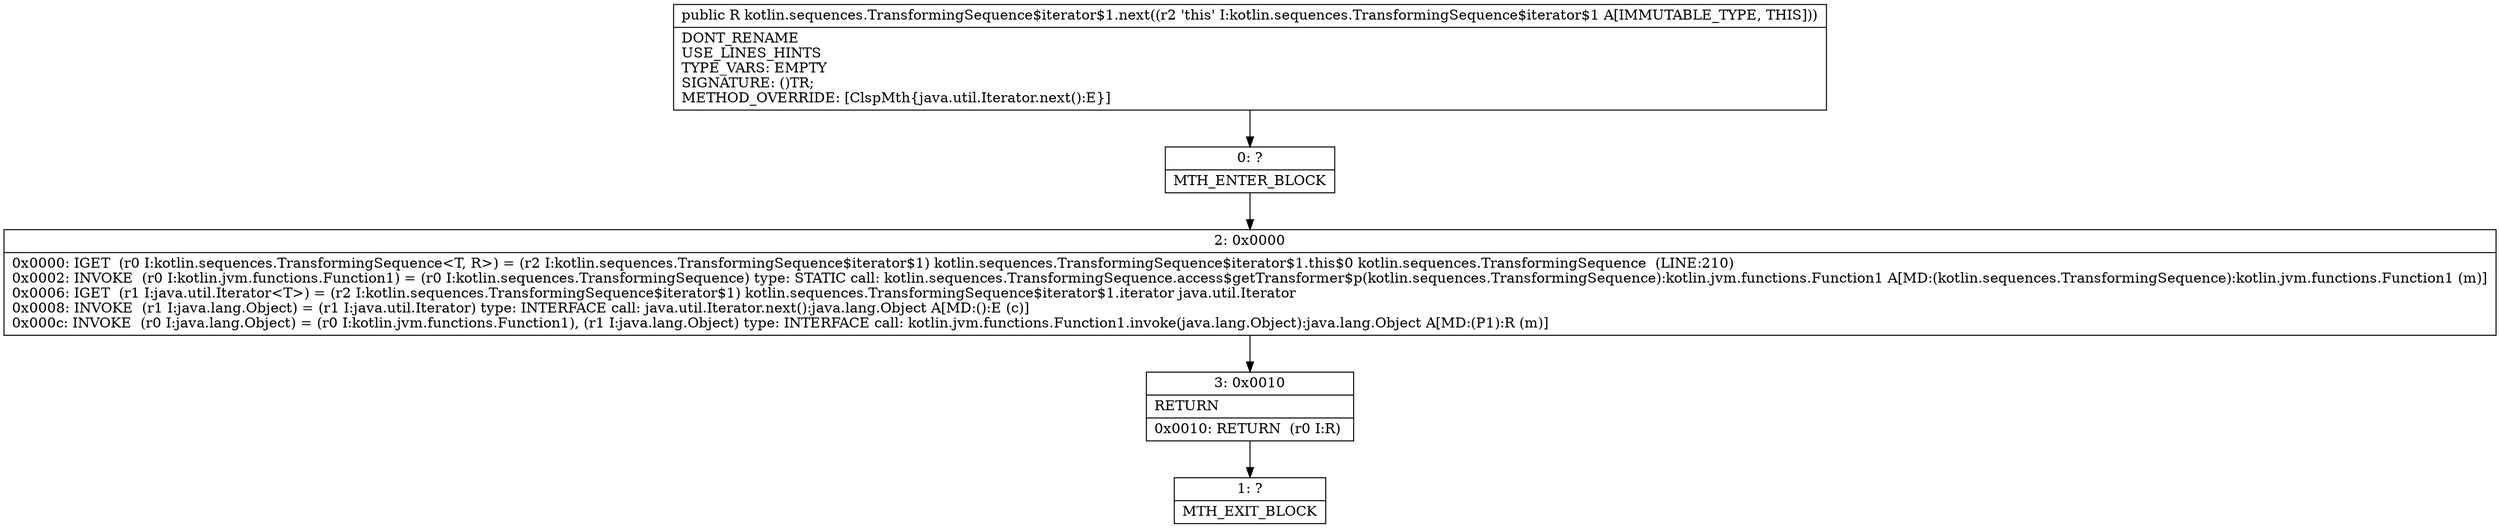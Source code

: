digraph "CFG forkotlin.sequences.TransformingSequence$iterator$1.next()Ljava\/lang\/Object;" {
Node_0 [shape=record,label="{0\:\ ?|MTH_ENTER_BLOCK\l}"];
Node_2 [shape=record,label="{2\:\ 0x0000|0x0000: IGET  (r0 I:kotlin.sequences.TransformingSequence\<T, R\>) = (r2 I:kotlin.sequences.TransformingSequence$iterator$1) kotlin.sequences.TransformingSequence$iterator$1.this$0 kotlin.sequences.TransformingSequence  (LINE:210)\l0x0002: INVOKE  (r0 I:kotlin.jvm.functions.Function1) = (r0 I:kotlin.sequences.TransformingSequence) type: STATIC call: kotlin.sequences.TransformingSequence.access$getTransformer$p(kotlin.sequences.TransformingSequence):kotlin.jvm.functions.Function1 A[MD:(kotlin.sequences.TransformingSequence):kotlin.jvm.functions.Function1 (m)]\l0x0006: IGET  (r1 I:java.util.Iterator\<T\>) = (r2 I:kotlin.sequences.TransformingSequence$iterator$1) kotlin.sequences.TransformingSequence$iterator$1.iterator java.util.Iterator \l0x0008: INVOKE  (r1 I:java.lang.Object) = (r1 I:java.util.Iterator) type: INTERFACE call: java.util.Iterator.next():java.lang.Object A[MD:():E (c)]\l0x000c: INVOKE  (r0 I:java.lang.Object) = (r0 I:kotlin.jvm.functions.Function1), (r1 I:java.lang.Object) type: INTERFACE call: kotlin.jvm.functions.Function1.invoke(java.lang.Object):java.lang.Object A[MD:(P1):R (m)]\l}"];
Node_3 [shape=record,label="{3\:\ 0x0010|RETURN\l|0x0010: RETURN  (r0 I:R) \l}"];
Node_1 [shape=record,label="{1\:\ ?|MTH_EXIT_BLOCK\l}"];
MethodNode[shape=record,label="{public R kotlin.sequences.TransformingSequence$iterator$1.next((r2 'this' I:kotlin.sequences.TransformingSequence$iterator$1 A[IMMUTABLE_TYPE, THIS]))  | DONT_RENAME\lUSE_LINES_HINTS\lTYPE_VARS: EMPTY\lSIGNATURE: ()TR;\lMETHOD_OVERRIDE: [ClspMth\{java.util.Iterator.next():E\}]\l}"];
MethodNode -> Node_0;Node_0 -> Node_2;
Node_2 -> Node_3;
Node_3 -> Node_1;
}

